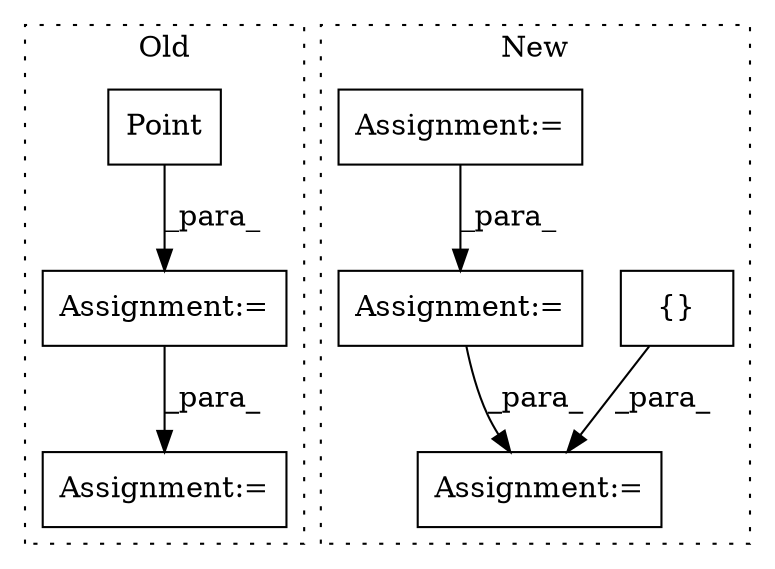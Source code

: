 digraph G {
subgraph cluster0 {
1 [label="Point" a="32" s="4965,4998" l="6,1" shape="box"];
4 [label="Assignment:=" a="7" s="5014" l="1" shape="box"];
5 [label="Assignment:=" a="7" s="4964" l="1" shape="box"];
label = "Old";
style="dotted";
}
subgraph cluster1 {
2 [label="{}" a="4" s="8412" l="2" shape="box"];
3 [label="Assignment:=" a="7" s="9126" l="1" shape="box"];
6 [label="Assignment:=" a="7" s="9032" l="1" shape="box"];
7 [label="Assignment:=" a="7" s="8378" l="1" shape="box"];
label = "New";
style="dotted";
}
1 -> 5 [label="_para_"];
2 -> 3 [label="_para_"];
5 -> 4 [label="_para_"];
6 -> 3 [label="_para_"];
7 -> 6 [label="_para_"];
}